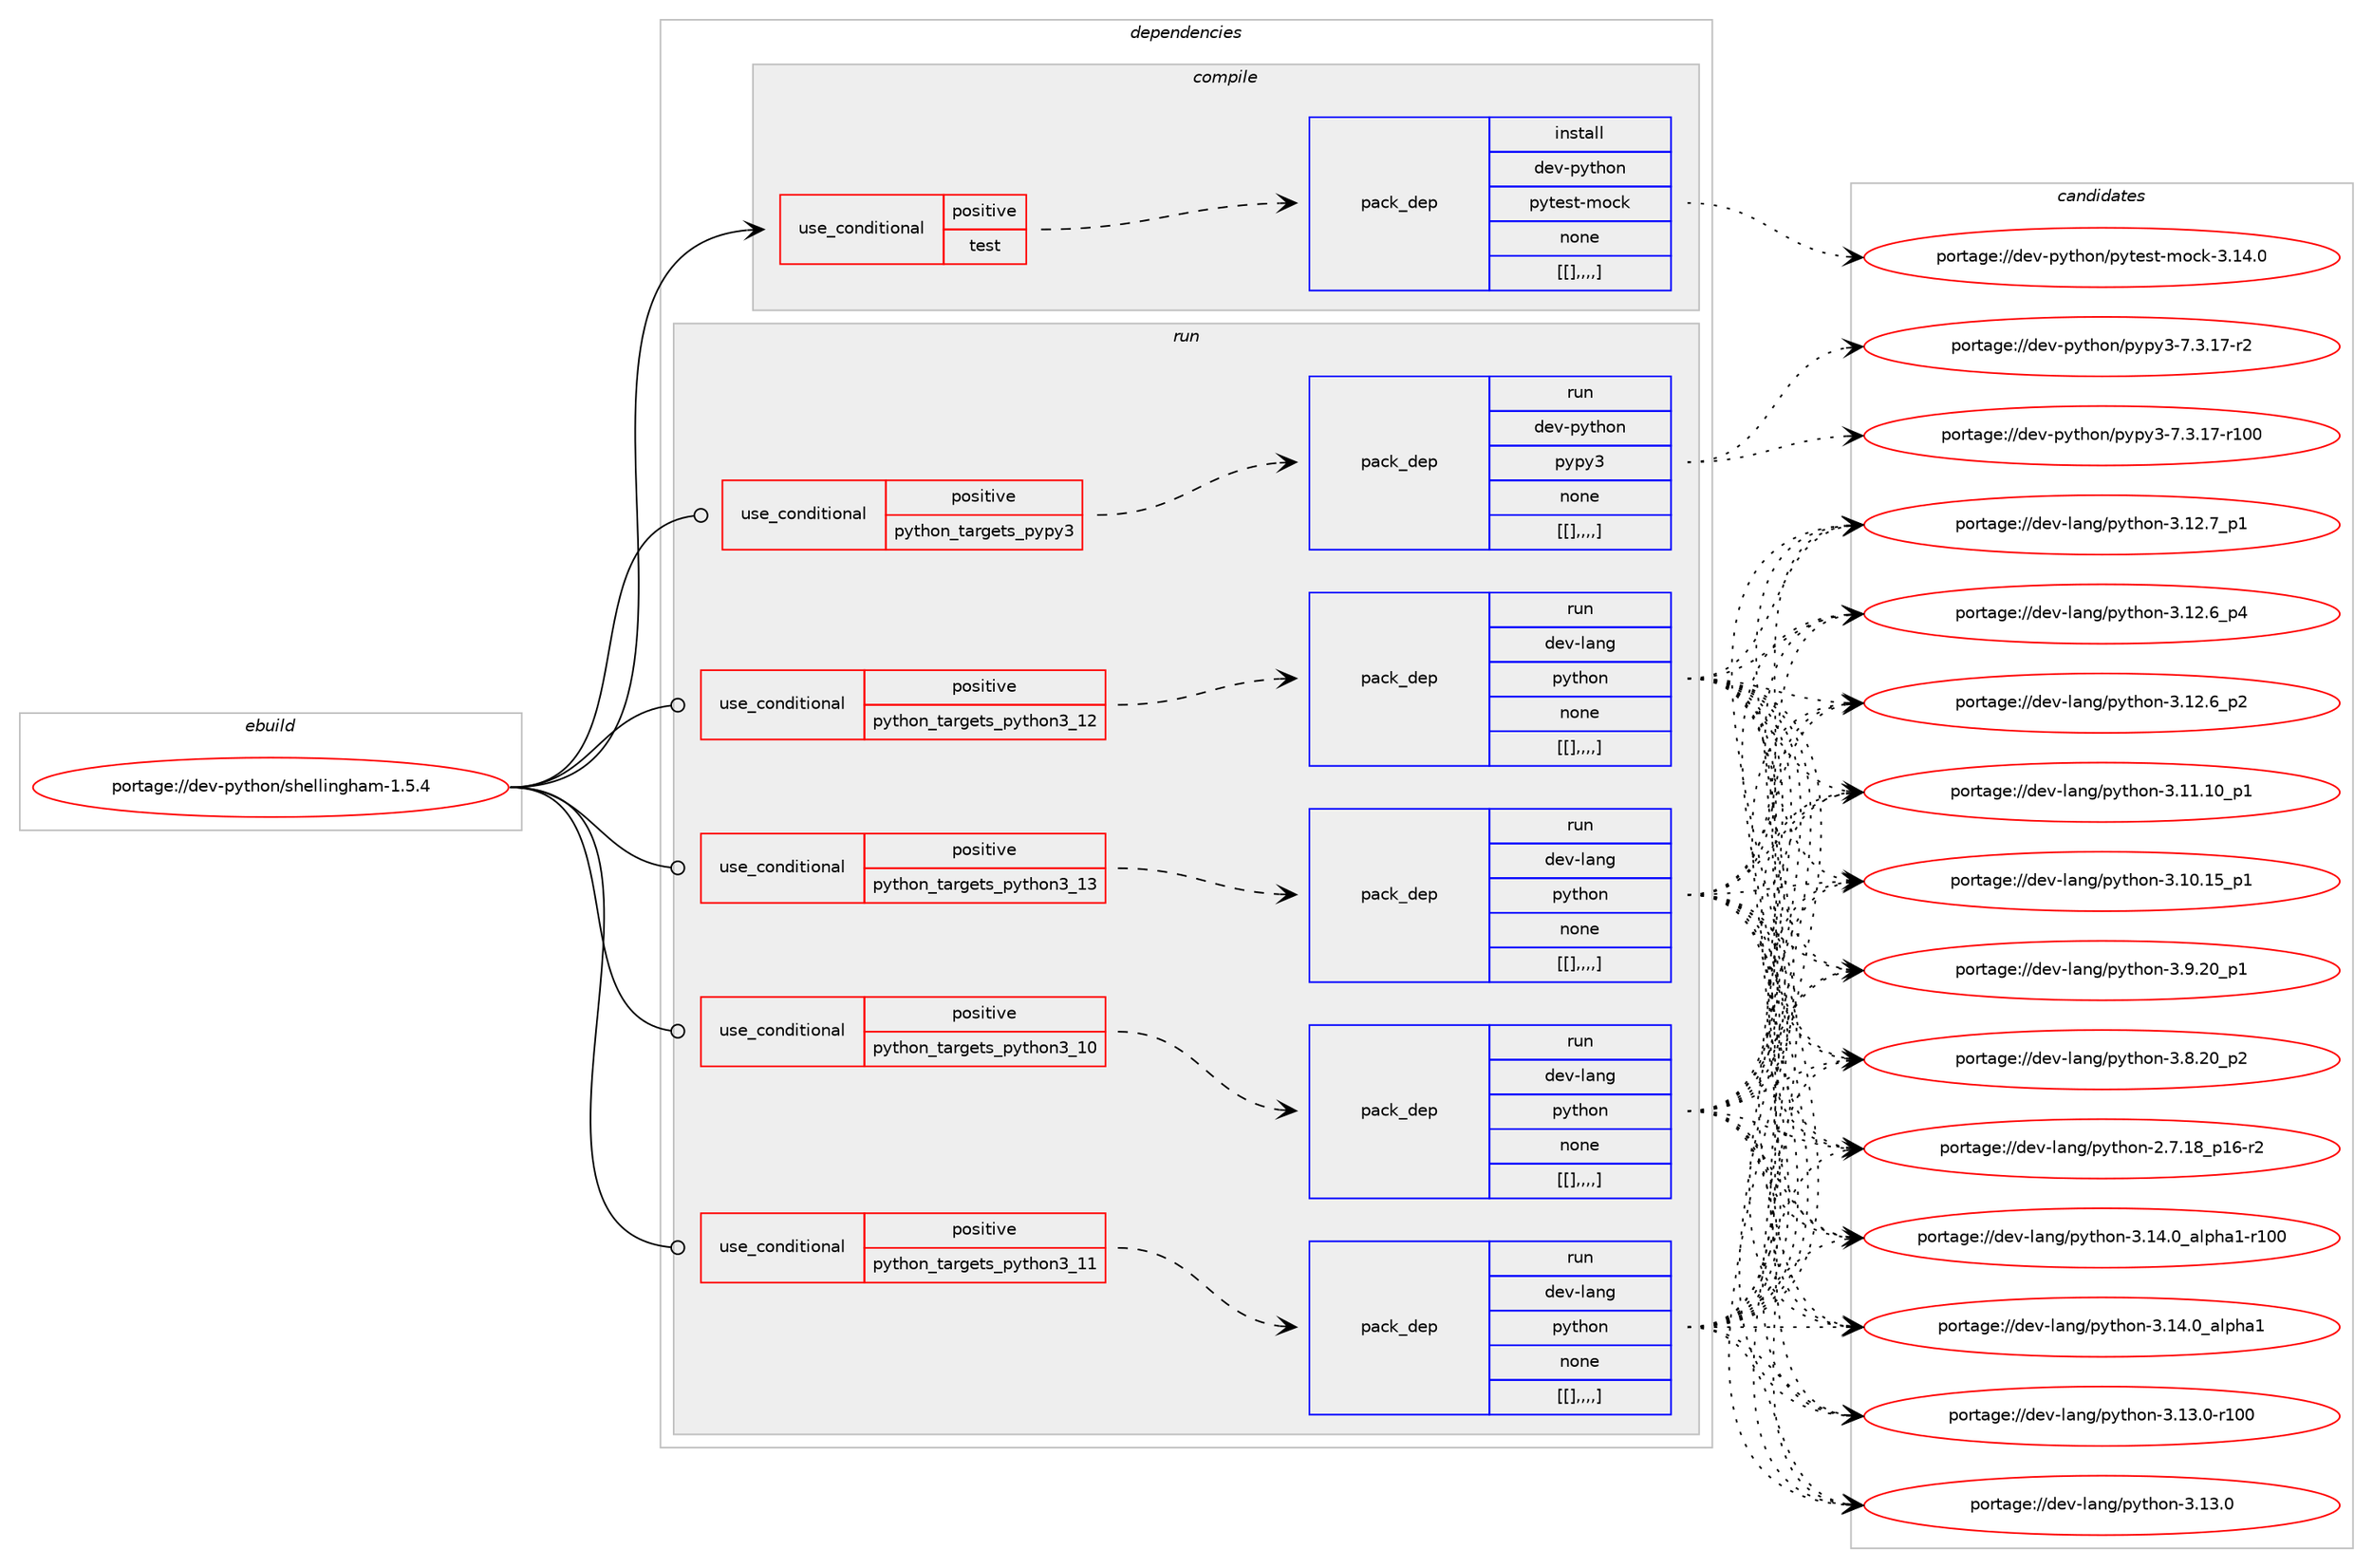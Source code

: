 digraph prolog {

# *************
# Graph options
# *************

newrank=true;
concentrate=true;
compound=true;
graph [rankdir=LR,fontname=Helvetica,fontsize=10,ranksep=1.5];#, ranksep=2.5, nodesep=0.2];
edge  [arrowhead=vee];
node  [fontname=Helvetica,fontsize=10];

# **********
# The ebuild
# **********

subgraph cluster_leftcol {
color=gray;
label=<<i>ebuild</i>>;
id [label="portage://dev-python/shellingham-1.5.4", color=red, width=4, href="../dev-python/shellingham-1.5.4.svg"];
}

# ****************
# The dependencies
# ****************

subgraph cluster_midcol {
color=gray;
label=<<i>dependencies</i>>;
subgraph cluster_compile {
fillcolor="#eeeeee";
style=filled;
label=<<i>compile</i>>;
subgraph cond42338 {
dependency170138 [label=<<TABLE BORDER="0" CELLBORDER="1" CELLSPACING="0" CELLPADDING="4"><TR><TD ROWSPAN="3" CELLPADDING="10">use_conditional</TD></TR><TR><TD>positive</TD></TR><TR><TD>test</TD></TR></TABLE>>, shape=none, color=red];
subgraph pack126480 {
dependency170191 [label=<<TABLE BORDER="0" CELLBORDER="1" CELLSPACING="0" CELLPADDING="4" WIDTH="220"><TR><TD ROWSPAN="6" CELLPADDING="30">pack_dep</TD></TR><TR><TD WIDTH="110">install</TD></TR><TR><TD>dev-python</TD></TR><TR><TD>pytest-mock</TD></TR><TR><TD>none</TD></TR><TR><TD>[[],,,,]</TD></TR></TABLE>>, shape=none, color=blue];
}
dependency170138:e -> dependency170191:w [weight=20,style="dashed",arrowhead="vee"];
}
id:e -> dependency170138:w [weight=20,style="solid",arrowhead="vee"];
}
subgraph cluster_compileandrun {
fillcolor="#eeeeee";
style=filled;
label=<<i>compile and run</i>>;
}
subgraph cluster_run {
fillcolor="#eeeeee";
style=filled;
label=<<i>run</i>>;
subgraph cond42386 {
dependency170235 [label=<<TABLE BORDER="0" CELLBORDER="1" CELLSPACING="0" CELLPADDING="4"><TR><TD ROWSPAN="3" CELLPADDING="10">use_conditional</TD></TR><TR><TD>positive</TD></TR><TR><TD>python_targets_pypy3</TD></TR></TABLE>>, shape=none, color=red];
subgraph pack126517 {
dependency170254 [label=<<TABLE BORDER="0" CELLBORDER="1" CELLSPACING="0" CELLPADDING="4" WIDTH="220"><TR><TD ROWSPAN="6" CELLPADDING="30">pack_dep</TD></TR><TR><TD WIDTH="110">run</TD></TR><TR><TD>dev-python</TD></TR><TR><TD>pypy3</TD></TR><TR><TD>none</TD></TR><TR><TD>[[],,,,]</TD></TR></TABLE>>, shape=none, color=blue];
}
dependency170235:e -> dependency170254:w [weight=20,style="dashed",arrowhead="vee"];
}
id:e -> dependency170235:w [weight=20,style="solid",arrowhead="odot"];
subgraph cond42402 {
dependency170280 [label=<<TABLE BORDER="0" CELLBORDER="1" CELLSPACING="0" CELLPADDING="4"><TR><TD ROWSPAN="3" CELLPADDING="10">use_conditional</TD></TR><TR><TD>positive</TD></TR><TR><TD>python_targets_python3_10</TD></TR></TABLE>>, shape=none, color=red];
subgraph pack126553 {
dependency170303 [label=<<TABLE BORDER="0" CELLBORDER="1" CELLSPACING="0" CELLPADDING="4" WIDTH="220"><TR><TD ROWSPAN="6" CELLPADDING="30">pack_dep</TD></TR><TR><TD WIDTH="110">run</TD></TR><TR><TD>dev-lang</TD></TR><TR><TD>python</TD></TR><TR><TD>none</TD></TR><TR><TD>[[],,,,]</TD></TR></TABLE>>, shape=none, color=blue];
}
dependency170280:e -> dependency170303:w [weight=20,style="dashed",arrowhead="vee"];
}
id:e -> dependency170280:w [weight=20,style="solid",arrowhead="odot"];
subgraph cond42416 {
dependency170312 [label=<<TABLE BORDER="0" CELLBORDER="1" CELLSPACING="0" CELLPADDING="4"><TR><TD ROWSPAN="3" CELLPADDING="10">use_conditional</TD></TR><TR><TD>positive</TD></TR><TR><TD>python_targets_python3_11</TD></TR></TABLE>>, shape=none, color=red];
subgraph pack126561 {
dependency170316 [label=<<TABLE BORDER="0" CELLBORDER="1" CELLSPACING="0" CELLPADDING="4" WIDTH="220"><TR><TD ROWSPAN="6" CELLPADDING="30">pack_dep</TD></TR><TR><TD WIDTH="110">run</TD></TR><TR><TD>dev-lang</TD></TR><TR><TD>python</TD></TR><TR><TD>none</TD></TR><TR><TD>[[],,,,]</TD></TR></TABLE>>, shape=none, color=blue];
}
dependency170312:e -> dependency170316:w [weight=20,style="dashed",arrowhead="vee"];
}
id:e -> dependency170312:w [weight=20,style="solid",arrowhead="odot"];
subgraph cond42419 {
dependency170318 [label=<<TABLE BORDER="0" CELLBORDER="1" CELLSPACING="0" CELLPADDING="4"><TR><TD ROWSPAN="3" CELLPADDING="10">use_conditional</TD></TR><TR><TD>positive</TD></TR><TR><TD>python_targets_python3_12</TD></TR></TABLE>>, shape=none, color=red];
subgraph pack126582 {
dependency170347 [label=<<TABLE BORDER="0" CELLBORDER="1" CELLSPACING="0" CELLPADDING="4" WIDTH="220"><TR><TD ROWSPAN="6" CELLPADDING="30">pack_dep</TD></TR><TR><TD WIDTH="110">run</TD></TR><TR><TD>dev-lang</TD></TR><TR><TD>python</TD></TR><TR><TD>none</TD></TR><TR><TD>[[],,,,]</TD></TR></TABLE>>, shape=none, color=blue];
}
dependency170318:e -> dependency170347:w [weight=20,style="dashed",arrowhead="vee"];
}
id:e -> dependency170318:w [weight=20,style="solid",arrowhead="odot"];
subgraph cond42430 {
dependency170352 [label=<<TABLE BORDER="0" CELLBORDER="1" CELLSPACING="0" CELLPADDING="4"><TR><TD ROWSPAN="3" CELLPADDING="10">use_conditional</TD></TR><TR><TD>positive</TD></TR><TR><TD>python_targets_python3_13</TD></TR></TABLE>>, shape=none, color=red];
subgraph pack126588 {
dependency170410 [label=<<TABLE BORDER="0" CELLBORDER="1" CELLSPACING="0" CELLPADDING="4" WIDTH="220"><TR><TD ROWSPAN="6" CELLPADDING="30">pack_dep</TD></TR><TR><TD WIDTH="110">run</TD></TR><TR><TD>dev-lang</TD></TR><TR><TD>python</TD></TR><TR><TD>none</TD></TR><TR><TD>[[],,,,]</TD></TR></TABLE>>, shape=none, color=blue];
}
dependency170352:e -> dependency170410:w [weight=20,style="dashed",arrowhead="vee"];
}
id:e -> dependency170352:w [weight=20,style="solid",arrowhead="odot"];
}
}

# **************
# The candidates
# **************

subgraph cluster_choices {
rank=same;
color=gray;
label=<<i>candidates</i>>;

subgraph choice126198 {
color=black;
nodesep=1;
choice1001011184511212111610411111047112121116101115116451091119910745514649524648 [label="portage://dev-python/pytest-mock-3.14.0", color=red, width=4,href="../dev-python/pytest-mock-3.14.0.svg"];
dependency170191:e -> choice1001011184511212111610411111047112121116101115116451091119910745514649524648:w [style=dotted,weight="100"];
}
subgraph choice126202 {
color=black;
nodesep=1;
choice100101118451121211161041111104711212111212151455546514649554511450 [label="portage://dev-python/pypy3-7.3.17-r2", color=red, width=4,href="../dev-python/pypy3-7.3.17-r2.svg"];
choice1001011184511212111610411111047112121112121514555465146495545114494848 [label="portage://dev-python/pypy3-7.3.17-r100", color=red, width=4,href="../dev-python/pypy3-7.3.17-r100.svg"];
dependency170254:e -> choice100101118451121211161041111104711212111212151455546514649554511450:w [style=dotted,weight="100"];
dependency170254:e -> choice1001011184511212111610411111047112121112121514555465146495545114494848:w [style=dotted,weight="100"];
}
subgraph choice126227 {
color=black;
nodesep=1;
choice100101118451089711010347112121116104111110455146495246489597108112104974945114494848 [label="portage://dev-lang/python-3.14.0_alpha1-r100", color=red, width=4,href="../dev-lang/python-3.14.0_alpha1-r100.svg"];
choice1001011184510897110103471121211161041111104551464952464895971081121049749 [label="portage://dev-lang/python-3.14.0_alpha1", color=red, width=4,href="../dev-lang/python-3.14.0_alpha1.svg"];
choice1001011184510897110103471121211161041111104551464951464845114494848 [label="portage://dev-lang/python-3.13.0-r100", color=red, width=4,href="../dev-lang/python-3.13.0-r100.svg"];
choice10010111845108971101034711212111610411111045514649514648 [label="portage://dev-lang/python-3.13.0", color=red, width=4,href="../dev-lang/python-3.13.0.svg"];
choice100101118451089711010347112121116104111110455146495046559511249 [label="portage://dev-lang/python-3.12.7_p1", color=red, width=4,href="../dev-lang/python-3.12.7_p1.svg"];
choice100101118451089711010347112121116104111110455146495046549511252 [label="portage://dev-lang/python-3.12.6_p4", color=red, width=4,href="../dev-lang/python-3.12.6_p4.svg"];
choice100101118451089711010347112121116104111110455146495046549511250 [label="portage://dev-lang/python-3.12.6_p2", color=red, width=4,href="../dev-lang/python-3.12.6_p2.svg"];
choice10010111845108971101034711212111610411111045514649494649489511249 [label="portage://dev-lang/python-3.11.10_p1", color=red, width=4,href="../dev-lang/python-3.11.10_p1.svg"];
choice10010111845108971101034711212111610411111045514649484649539511249 [label="portage://dev-lang/python-3.10.15_p1", color=red, width=4,href="../dev-lang/python-3.10.15_p1.svg"];
choice100101118451089711010347112121116104111110455146574650489511249 [label="portage://dev-lang/python-3.9.20_p1", color=red, width=4,href="../dev-lang/python-3.9.20_p1.svg"];
choice100101118451089711010347112121116104111110455146564650489511250 [label="portage://dev-lang/python-3.8.20_p2", color=red, width=4,href="../dev-lang/python-3.8.20_p2.svg"];
choice100101118451089711010347112121116104111110455046554649569511249544511450 [label="portage://dev-lang/python-2.7.18_p16-r2", color=red, width=4,href="../dev-lang/python-2.7.18_p16-r2.svg"];
dependency170303:e -> choice100101118451089711010347112121116104111110455146495246489597108112104974945114494848:w [style=dotted,weight="100"];
dependency170303:e -> choice1001011184510897110103471121211161041111104551464952464895971081121049749:w [style=dotted,weight="100"];
dependency170303:e -> choice1001011184510897110103471121211161041111104551464951464845114494848:w [style=dotted,weight="100"];
dependency170303:e -> choice10010111845108971101034711212111610411111045514649514648:w [style=dotted,weight="100"];
dependency170303:e -> choice100101118451089711010347112121116104111110455146495046559511249:w [style=dotted,weight="100"];
dependency170303:e -> choice100101118451089711010347112121116104111110455146495046549511252:w [style=dotted,weight="100"];
dependency170303:e -> choice100101118451089711010347112121116104111110455146495046549511250:w [style=dotted,weight="100"];
dependency170303:e -> choice10010111845108971101034711212111610411111045514649494649489511249:w [style=dotted,weight="100"];
dependency170303:e -> choice10010111845108971101034711212111610411111045514649484649539511249:w [style=dotted,weight="100"];
dependency170303:e -> choice100101118451089711010347112121116104111110455146574650489511249:w [style=dotted,weight="100"];
dependency170303:e -> choice100101118451089711010347112121116104111110455146564650489511250:w [style=dotted,weight="100"];
dependency170303:e -> choice100101118451089711010347112121116104111110455046554649569511249544511450:w [style=dotted,weight="100"];
}
subgraph choice126241 {
color=black;
nodesep=1;
choice100101118451089711010347112121116104111110455146495246489597108112104974945114494848 [label="portage://dev-lang/python-3.14.0_alpha1-r100", color=red, width=4,href="../dev-lang/python-3.14.0_alpha1-r100.svg"];
choice1001011184510897110103471121211161041111104551464952464895971081121049749 [label="portage://dev-lang/python-3.14.0_alpha1", color=red, width=4,href="../dev-lang/python-3.14.0_alpha1.svg"];
choice1001011184510897110103471121211161041111104551464951464845114494848 [label="portage://dev-lang/python-3.13.0-r100", color=red, width=4,href="../dev-lang/python-3.13.0-r100.svg"];
choice10010111845108971101034711212111610411111045514649514648 [label="portage://dev-lang/python-3.13.0", color=red, width=4,href="../dev-lang/python-3.13.0.svg"];
choice100101118451089711010347112121116104111110455146495046559511249 [label="portage://dev-lang/python-3.12.7_p1", color=red, width=4,href="../dev-lang/python-3.12.7_p1.svg"];
choice100101118451089711010347112121116104111110455146495046549511252 [label="portage://dev-lang/python-3.12.6_p4", color=red, width=4,href="../dev-lang/python-3.12.6_p4.svg"];
choice100101118451089711010347112121116104111110455146495046549511250 [label="portage://dev-lang/python-3.12.6_p2", color=red, width=4,href="../dev-lang/python-3.12.6_p2.svg"];
choice10010111845108971101034711212111610411111045514649494649489511249 [label="portage://dev-lang/python-3.11.10_p1", color=red, width=4,href="../dev-lang/python-3.11.10_p1.svg"];
choice10010111845108971101034711212111610411111045514649484649539511249 [label="portage://dev-lang/python-3.10.15_p1", color=red, width=4,href="../dev-lang/python-3.10.15_p1.svg"];
choice100101118451089711010347112121116104111110455146574650489511249 [label="portage://dev-lang/python-3.9.20_p1", color=red, width=4,href="../dev-lang/python-3.9.20_p1.svg"];
choice100101118451089711010347112121116104111110455146564650489511250 [label="portage://dev-lang/python-3.8.20_p2", color=red, width=4,href="../dev-lang/python-3.8.20_p2.svg"];
choice100101118451089711010347112121116104111110455046554649569511249544511450 [label="portage://dev-lang/python-2.7.18_p16-r2", color=red, width=4,href="../dev-lang/python-2.7.18_p16-r2.svg"];
dependency170316:e -> choice100101118451089711010347112121116104111110455146495246489597108112104974945114494848:w [style=dotted,weight="100"];
dependency170316:e -> choice1001011184510897110103471121211161041111104551464952464895971081121049749:w [style=dotted,weight="100"];
dependency170316:e -> choice1001011184510897110103471121211161041111104551464951464845114494848:w [style=dotted,weight="100"];
dependency170316:e -> choice10010111845108971101034711212111610411111045514649514648:w [style=dotted,weight="100"];
dependency170316:e -> choice100101118451089711010347112121116104111110455146495046559511249:w [style=dotted,weight="100"];
dependency170316:e -> choice100101118451089711010347112121116104111110455146495046549511252:w [style=dotted,weight="100"];
dependency170316:e -> choice100101118451089711010347112121116104111110455146495046549511250:w [style=dotted,weight="100"];
dependency170316:e -> choice10010111845108971101034711212111610411111045514649494649489511249:w [style=dotted,weight="100"];
dependency170316:e -> choice10010111845108971101034711212111610411111045514649484649539511249:w [style=dotted,weight="100"];
dependency170316:e -> choice100101118451089711010347112121116104111110455146574650489511249:w [style=dotted,weight="100"];
dependency170316:e -> choice100101118451089711010347112121116104111110455146564650489511250:w [style=dotted,weight="100"];
dependency170316:e -> choice100101118451089711010347112121116104111110455046554649569511249544511450:w [style=dotted,weight="100"];
}
subgraph choice126269 {
color=black;
nodesep=1;
choice100101118451089711010347112121116104111110455146495246489597108112104974945114494848 [label="portage://dev-lang/python-3.14.0_alpha1-r100", color=red, width=4,href="../dev-lang/python-3.14.0_alpha1-r100.svg"];
choice1001011184510897110103471121211161041111104551464952464895971081121049749 [label="portage://dev-lang/python-3.14.0_alpha1", color=red, width=4,href="../dev-lang/python-3.14.0_alpha1.svg"];
choice1001011184510897110103471121211161041111104551464951464845114494848 [label="portage://dev-lang/python-3.13.0-r100", color=red, width=4,href="../dev-lang/python-3.13.0-r100.svg"];
choice10010111845108971101034711212111610411111045514649514648 [label="portage://dev-lang/python-3.13.0", color=red, width=4,href="../dev-lang/python-3.13.0.svg"];
choice100101118451089711010347112121116104111110455146495046559511249 [label="portage://dev-lang/python-3.12.7_p1", color=red, width=4,href="../dev-lang/python-3.12.7_p1.svg"];
choice100101118451089711010347112121116104111110455146495046549511252 [label="portage://dev-lang/python-3.12.6_p4", color=red, width=4,href="../dev-lang/python-3.12.6_p4.svg"];
choice100101118451089711010347112121116104111110455146495046549511250 [label="portage://dev-lang/python-3.12.6_p2", color=red, width=4,href="../dev-lang/python-3.12.6_p2.svg"];
choice10010111845108971101034711212111610411111045514649494649489511249 [label="portage://dev-lang/python-3.11.10_p1", color=red, width=4,href="../dev-lang/python-3.11.10_p1.svg"];
choice10010111845108971101034711212111610411111045514649484649539511249 [label="portage://dev-lang/python-3.10.15_p1", color=red, width=4,href="../dev-lang/python-3.10.15_p1.svg"];
choice100101118451089711010347112121116104111110455146574650489511249 [label="portage://dev-lang/python-3.9.20_p1", color=red, width=4,href="../dev-lang/python-3.9.20_p1.svg"];
choice100101118451089711010347112121116104111110455146564650489511250 [label="portage://dev-lang/python-3.8.20_p2", color=red, width=4,href="../dev-lang/python-3.8.20_p2.svg"];
choice100101118451089711010347112121116104111110455046554649569511249544511450 [label="portage://dev-lang/python-2.7.18_p16-r2", color=red, width=4,href="../dev-lang/python-2.7.18_p16-r2.svg"];
dependency170347:e -> choice100101118451089711010347112121116104111110455146495246489597108112104974945114494848:w [style=dotted,weight="100"];
dependency170347:e -> choice1001011184510897110103471121211161041111104551464952464895971081121049749:w [style=dotted,weight="100"];
dependency170347:e -> choice1001011184510897110103471121211161041111104551464951464845114494848:w [style=dotted,weight="100"];
dependency170347:e -> choice10010111845108971101034711212111610411111045514649514648:w [style=dotted,weight="100"];
dependency170347:e -> choice100101118451089711010347112121116104111110455146495046559511249:w [style=dotted,weight="100"];
dependency170347:e -> choice100101118451089711010347112121116104111110455146495046549511252:w [style=dotted,weight="100"];
dependency170347:e -> choice100101118451089711010347112121116104111110455146495046549511250:w [style=dotted,weight="100"];
dependency170347:e -> choice10010111845108971101034711212111610411111045514649494649489511249:w [style=dotted,weight="100"];
dependency170347:e -> choice10010111845108971101034711212111610411111045514649484649539511249:w [style=dotted,weight="100"];
dependency170347:e -> choice100101118451089711010347112121116104111110455146574650489511249:w [style=dotted,weight="100"];
dependency170347:e -> choice100101118451089711010347112121116104111110455146564650489511250:w [style=dotted,weight="100"];
dependency170347:e -> choice100101118451089711010347112121116104111110455046554649569511249544511450:w [style=dotted,weight="100"];
}
subgraph choice126282 {
color=black;
nodesep=1;
choice100101118451089711010347112121116104111110455146495246489597108112104974945114494848 [label="portage://dev-lang/python-3.14.0_alpha1-r100", color=red, width=4,href="../dev-lang/python-3.14.0_alpha1-r100.svg"];
choice1001011184510897110103471121211161041111104551464952464895971081121049749 [label="portage://dev-lang/python-3.14.0_alpha1", color=red, width=4,href="../dev-lang/python-3.14.0_alpha1.svg"];
choice1001011184510897110103471121211161041111104551464951464845114494848 [label="portage://dev-lang/python-3.13.0-r100", color=red, width=4,href="../dev-lang/python-3.13.0-r100.svg"];
choice10010111845108971101034711212111610411111045514649514648 [label="portage://dev-lang/python-3.13.0", color=red, width=4,href="../dev-lang/python-3.13.0.svg"];
choice100101118451089711010347112121116104111110455146495046559511249 [label="portage://dev-lang/python-3.12.7_p1", color=red, width=4,href="../dev-lang/python-3.12.7_p1.svg"];
choice100101118451089711010347112121116104111110455146495046549511252 [label="portage://dev-lang/python-3.12.6_p4", color=red, width=4,href="../dev-lang/python-3.12.6_p4.svg"];
choice100101118451089711010347112121116104111110455146495046549511250 [label="portage://dev-lang/python-3.12.6_p2", color=red, width=4,href="../dev-lang/python-3.12.6_p2.svg"];
choice10010111845108971101034711212111610411111045514649494649489511249 [label="portage://dev-lang/python-3.11.10_p1", color=red, width=4,href="../dev-lang/python-3.11.10_p1.svg"];
choice10010111845108971101034711212111610411111045514649484649539511249 [label="portage://dev-lang/python-3.10.15_p1", color=red, width=4,href="../dev-lang/python-3.10.15_p1.svg"];
choice100101118451089711010347112121116104111110455146574650489511249 [label="portage://dev-lang/python-3.9.20_p1", color=red, width=4,href="../dev-lang/python-3.9.20_p1.svg"];
choice100101118451089711010347112121116104111110455146564650489511250 [label="portage://dev-lang/python-3.8.20_p2", color=red, width=4,href="../dev-lang/python-3.8.20_p2.svg"];
choice100101118451089711010347112121116104111110455046554649569511249544511450 [label="portage://dev-lang/python-2.7.18_p16-r2", color=red, width=4,href="../dev-lang/python-2.7.18_p16-r2.svg"];
dependency170410:e -> choice100101118451089711010347112121116104111110455146495246489597108112104974945114494848:w [style=dotted,weight="100"];
dependency170410:e -> choice1001011184510897110103471121211161041111104551464952464895971081121049749:w [style=dotted,weight="100"];
dependency170410:e -> choice1001011184510897110103471121211161041111104551464951464845114494848:w [style=dotted,weight="100"];
dependency170410:e -> choice10010111845108971101034711212111610411111045514649514648:w [style=dotted,weight="100"];
dependency170410:e -> choice100101118451089711010347112121116104111110455146495046559511249:w [style=dotted,weight="100"];
dependency170410:e -> choice100101118451089711010347112121116104111110455146495046549511252:w [style=dotted,weight="100"];
dependency170410:e -> choice100101118451089711010347112121116104111110455146495046549511250:w [style=dotted,weight="100"];
dependency170410:e -> choice10010111845108971101034711212111610411111045514649494649489511249:w [style=dotted,weight="100"];
dependency170410:e -> choice10010111845108971101034711212111610411111045514649484649539511249:w [style=dotted,weight="100"];
dependency170410:e -> choice100101118451089711010347112121116104111110455146574650489511249:w [style=dotted,weight="100"];
dependency170410:e -> choice100101118451089711010347112121116104111110455146564650489511250:w [style=dotted,weight="100"];
dependency170410:e -> choice100101118451089711010347112121116104111110455046554649569511249544511450:w [style=dotted,weight="100"];
}
}

}
